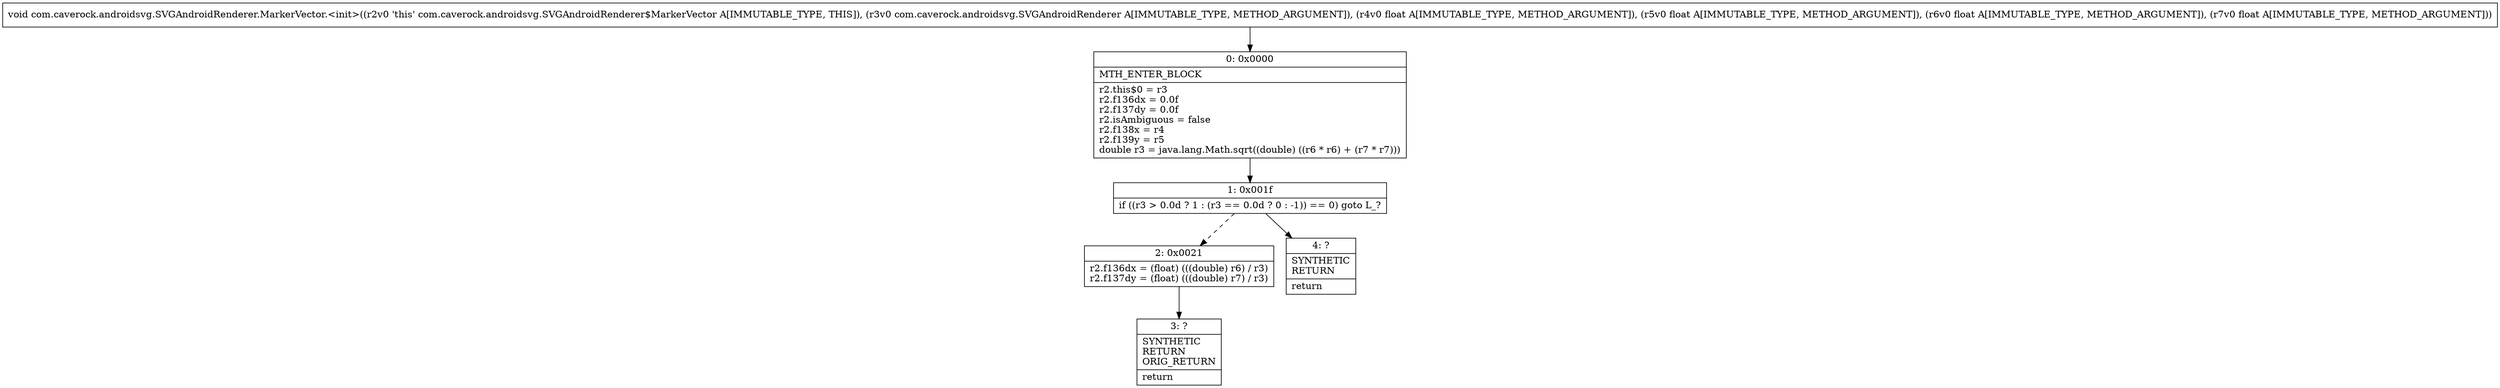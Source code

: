 digraph "CFG forcom.caverock.androidsvg.SVGAndroidRenderer.MarkerVector.\<init\>(Lcom\/caverock\/androidsvg\/SVGAndroidRenderer;FFFF)V" {
Node_0 [shape=record,label="{0\:\ 0x0000|MTH_ENTER_BLOCK\l|r2.this$0 = r3\lr2.f136dx = 0.0f\lr2.f137dy = 0.0f\lr2.isAmbiguous = false\lr2.f138x = r4\lr2.f139y = r5\ldouble r3 = java.lang.Math.sqrt((double) ((r6 * r6) + (r7 * r7)))\l}"];
Node_1 [shape=record,label="{1\:\ 0x001f|if ((r3 \> 0.0d ? 1 : (r3 == 0.0d ? 0 : \-1)) == 0) goto L_?\l}"];
Node_2 [shape=record,label="{2\:\ 0x0021|r2.f136dx = (float) (((double) r6) \/ r3)\lr2.f137dy = (float) (((double) r7) \/ r3)\l}"];
Node_3 [shape=record,label="{3\:\ ?|SYNTHETIC\lRETURN\lORIG_RETURN\l|return\l}"];
Node_4 [shape=record,label="{4\:\ ?|SYNTHETIC\lRETURN\l|return\l}"];
MethodNode[shape=record,label="{void com.caverock.androidsvg.SVGAndroidRenderer.MarkerVector.\<init\>((r2v0 'this' com.caverock.androidsvg.SVGAndroidRenderer$MarkerVector A[IMMUTABLE_TYPE, THIS]), (r3v0 com.caverock.androidsvg.SVGAndroidRenderer A[IMMUTABLE_TYPE, METHOD_ARGUMENT]), (r4v0 float A[IMMUTABLE_TYPE, METHOD_ARGUMENT]), (r5v0 float A[IMMUTABLE_TYPE, METHOD_ARGUMENT]), (r6v0 float A[IMMUTABLE_TYPE, METHOD_ARGUMENT]), (r7v0 float A[IMMUTABLE_TYPE, METHOD_ARGUMENT])) }"];
MethodNode -> Node_0;
Node_0 -> Node_1;
Node_1 -> Node_2[style=dashed];
Node_1 -> Node_4;
Node_2 -> Node_3;
}

